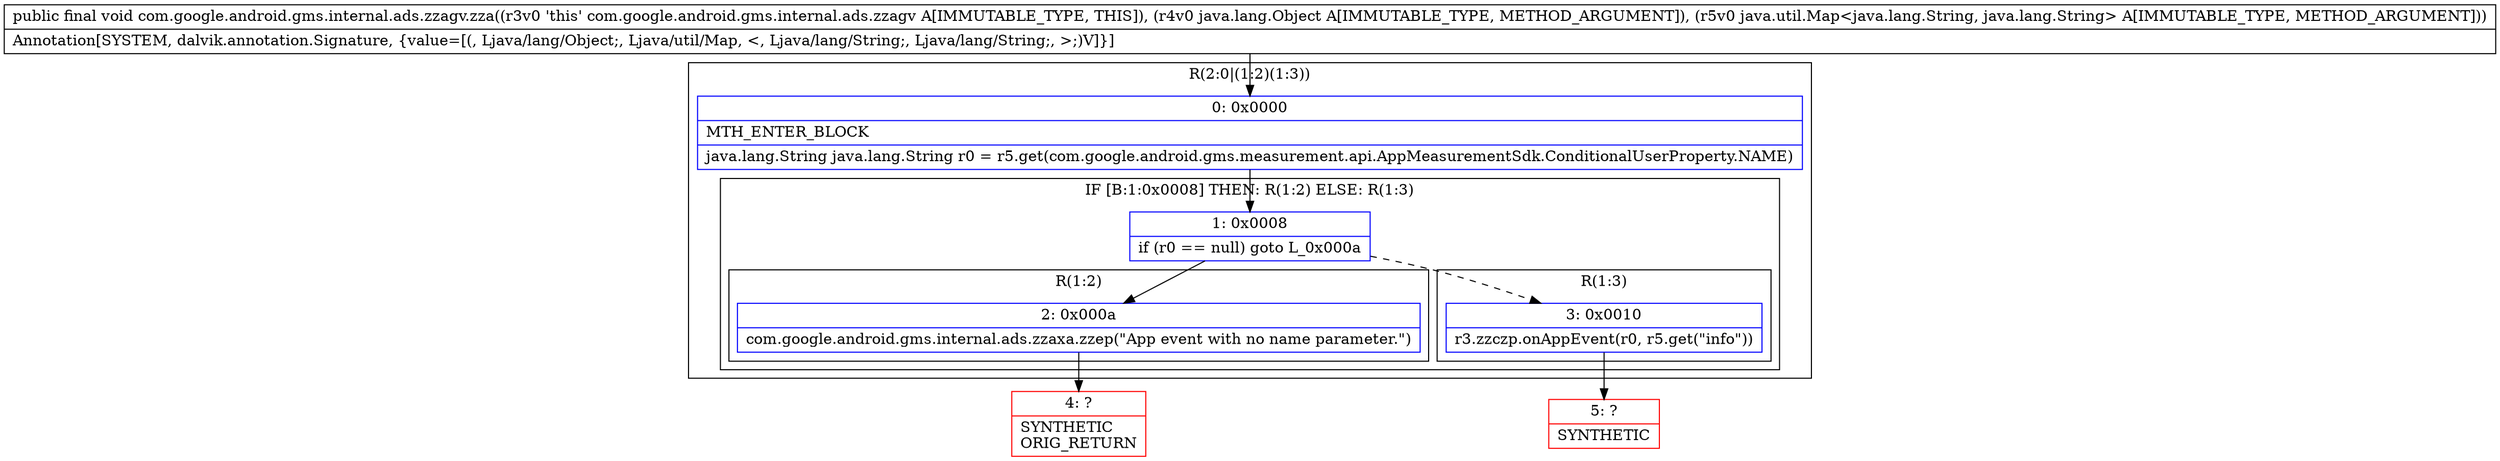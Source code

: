 digraph "CFG forcom.google.android.gms.internal.ads.zzagv.zza(Ljava\/lang\/Object;Ljava\/util\/Map;)V" {
subgraph cluster_Region_1234318533 {
label = "R(2:0|(1:2)(1:3))";
node [shape=record,color=blue];
Node_0 [shape=record,label="{0\:\ 0x0000|MTH_ENTER_BLOCK\l|java.lang.String java.lang.String r0 = r5.get(com.google.android.gms.measurement.api.AppMeasurementSdk.ConditionalUserProperty.NAME)\l}"];
subgraph cluster_IfRegion_304971291 {
label = "IF [B:1:0x0008] THEN: R(1:2) ELSE: R(1:3)";
node [shape=record,color=blue];
Node_1 [shape=record,label="{1\:\ 0x0008|if (r0 == null) goto L_0x000a\l}"];
subgraph cluster_Region_885949841 {
label = "R(1:2)";
node [shape=record,color=blue];
Node_2 [shape=record,label="{2\:\ 0x000a|com.google.android.gms.internal.ads.zzaxa.zzep(\"App event with no name parameter.\")\l}"];
}
subgraph cluster_Region_404166772 {
label = "R(1:3)";
node [shape=record,color=blue];
Node_3 [shape=record,label="{3\:\ 0x0010|r3.zzczp.onAppEvent(r0, r5.get(\"info\"))\l}"];
}
}
}
Node_4 [shape=record,color=red,label="{4\:\ ?|SYNTHETIC\lORIG_RETURN\l}"];
Node_5 [shape=record,color=red,label="{5\:\ ?|SYNTHETIC\l}"];
MethodNode[shape=record,label="{public final void com.google.android.gms.internal.ads.zzagv.zza((r3v0 'this' com.google.android.gms.internal.ads.zzagv A[IMMUTABLE_TYPE, THIS]), (r4v0 java.lang.Object A[IMMUTABLE_TYPE, METHOD_ARGUMENT]), (r5v0 java.util.Map\<java.lang.String, java.lang.String\> A[IMMUTABLE_TYPE, METHOD_ARGUMENT]))  | Annotation[SYSTEM, dalvik.annotation.Signature, \{value=[(, Ljava\/lang\/Object;, Ljava\/util\/Map, \<, Ljava\/lang\/String;, Ljava\/lang\/String;, \>;)V]\}]\l}"];
MethodNode -> Node_0;
Node_0 -> Node_1;
Node_1 -> Node_2;
Node_1 -> Node_3[style=dashed];
Node_2 -> Node_4;
Node_3 -> Node_5;
}

